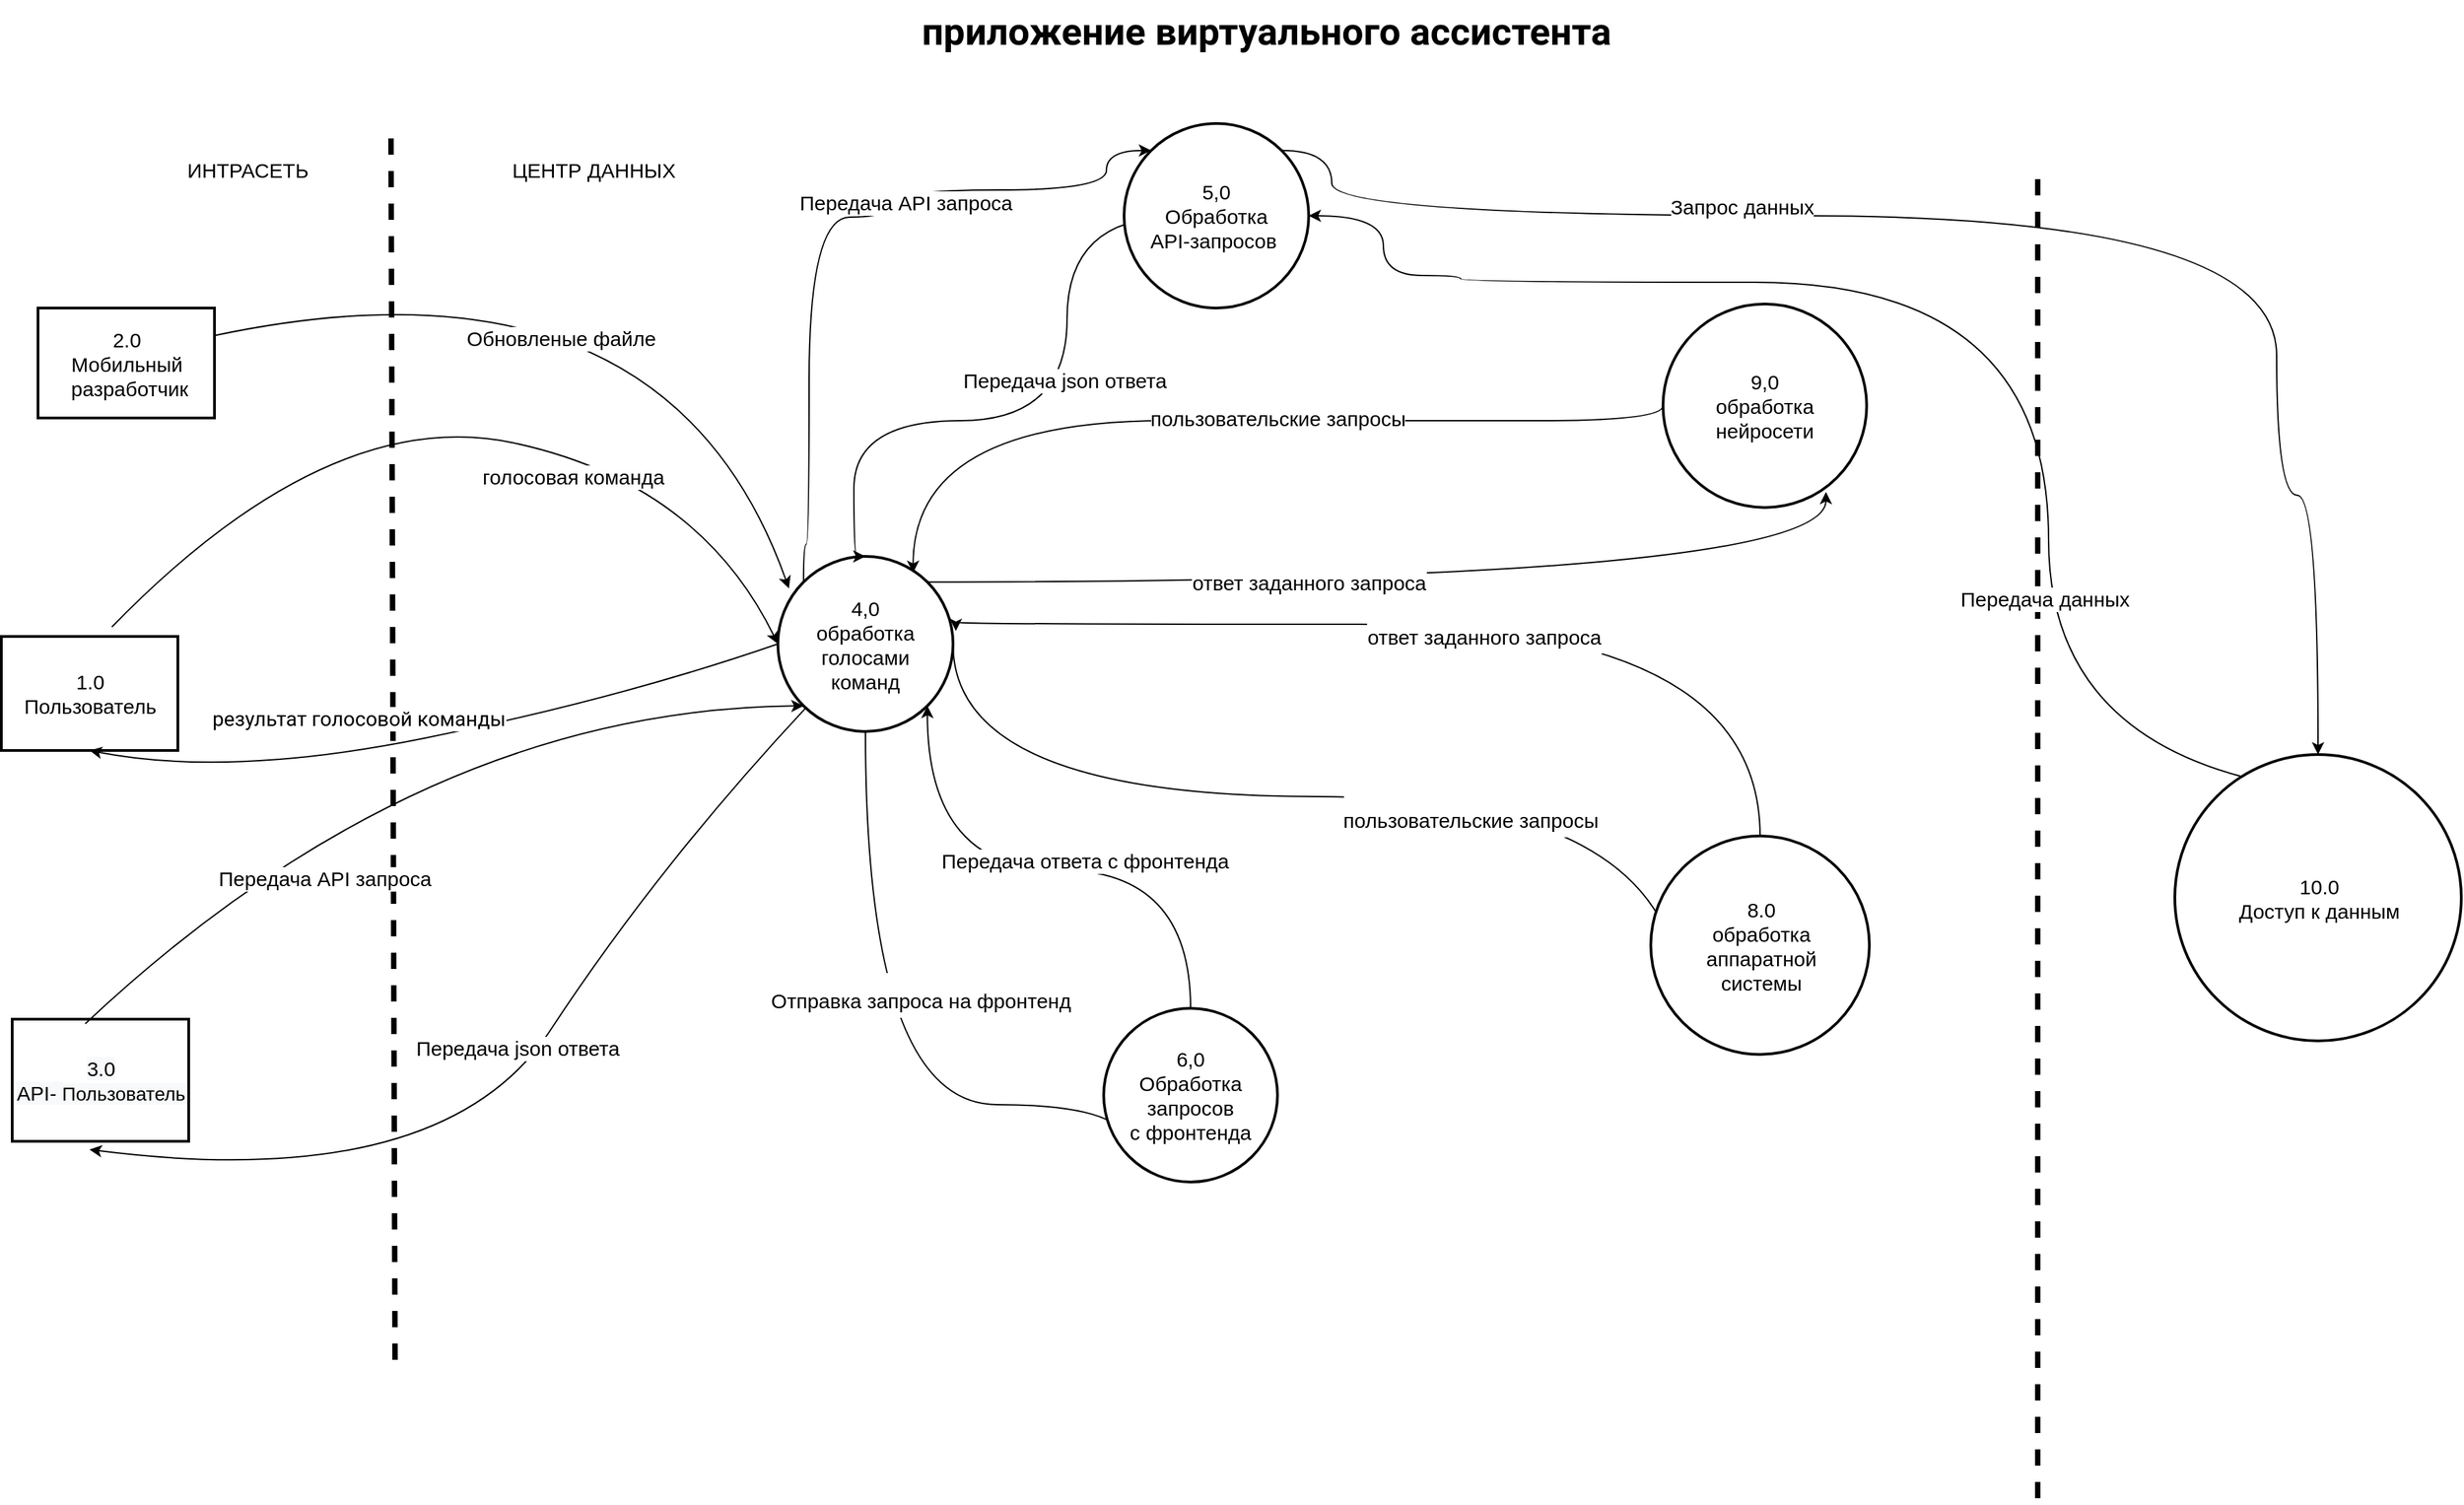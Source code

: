 <mxfile version="20.0.1" type="github">
  <diagram id="IhzEzsToBiXMktf6I1g5" name="Page-1">
    <mxGraphModel dx="2170" dy="1125" grid="0" gridSize="10" guides="1" tooltips="1" connect="1" arrows="1" fold="1" page="0" pageScale="1" pageWidth="827" pageHeight="1169" math="0" shadow="0">
      <root>
        <mxCell id="0" />
        <mxCell id="1" parent="0" />
        <mxCell id="C1wmLBce0w5cXy57Bqss-13" value="" style="endArrow=none;html=1;rounded=0;fontSize=15;dashed=1;strokeWidth=4;shadow=0;fontStyle=0;exitX=0.399;exitY=-0.267;exitDx=0;exitDy=0;exitPerimeter=0;" parent="1" source="C1wmLBce0w5cXy57Bqss-17" edge="1">
          <mxGeometry width="50" height="50" relative="1" as="geometry">
            <mxPoint x="405" y="172.0" as="sourcePoint" />
            <mxPoint x="405" y="1046" as="targetPoint" />
          </mxGeometry>
        </mxCell>
        <mxCell id="C1wmLBce0w5cXy57Bqss-15" value="&lt;div style=&quot;line-height: 0.9; font-size: 15px;&quot;&gt;&lt;br style=&quot;font-size: 15px;&quot;&gt;&lt;/div&gt;&lt;div style=&quot;display: none; font-size: 15px;&quot; id=&quot;SDCloudData&quot;&gt;&lt;/div&gt;" style="text;whiteSpace=wrap;html=1;fontSize=15;fontStyle=0" parent="1" vertex="1">
          <mxGeometry x="392" y="165" width="3" height="15" as="geometry" />
        </mxCell>
        <mxCell id="C1wmLBce0w5cXy57Bqss-16" value="1.0&lt;br style=&quot;font-size: 15px;&quot;&gt;Пользователь&lt;div style=&quot;display: none; font-size: 15px;&quot; id=&quot;SDCloudData&quot;&gt;&lt;/div&gt;" style="html=1;dashed=0;whitespace=wrap;fontStyle=0;fontSize=15;strokeWidth=2;" parent="1" vertex="1">
          <mxGeometry x="115" y="509" width="130" height="84" as="geometry" />
        </mxCell>
        <mxCell id="C1wmLBce0w5cXy57Bqss-17" value="ИНТРАСЕТЬ&amp;nbsp; &amp;nbsp; &amp;nbsp; &amp;nbsp; &amp;nbsp; &amp;nbsp; &amp;nbsp; &amp;nbsp; &amp;nbsp; &amp;nbsp; &amp;nbsp; &amp;nbsp; &amp;nbsp; &amp;nbsp; &amp;nbsp; &amp;nbsp; &amp;nbsp; &amp;nbsp; ЦЕНТР ДАННЫХ&lt;div style=&quot;display: none; font-size: 15px;&quot; id=&quot;SDCloudData&quot;&gt;&lt;/div&gt;" style="text;whiteSpace=wrap;html=1;strokeWidth=2;fontStyle=0;fontSize=15;" parent="1" vertex="1">
          <mxGeometry x="250" y="150" width="381" height="30" as="geometry" />
        </mxCell>
        <mxCell id="C1wmLBce0w5cXy57Bqss-18" value="&lt;span style=&quot;font-family: Roboto, -apple-system, BlinkMacSystemFont, &amp;quot;Apple Color Emoji&amp;quot;, &amp;quot;Segoe UI&amp;quot;, Oxygen, Ubuntu, Cantarell, &amp;quot;Fira Sans&amp;quot;, &amp;quot;Droid Sans&amp;quot;, &amp;quot;Helvetica Neue&amp;quot;, sans-serif; font-size: 28px;&quot;&gt;приложение виртуального ассистента&lt;/span&gt;" style="text;whiteSpace=wrap;html=1;fontSize=28;fontStyle=1;align=center;" parent="1" vertex="1">
          <mxGeometry x="747" y="40" width="600" height="48" as="geometry" />
        </mxCell>
        <mxCell id="C1wmLBce0w5cXy57Bqss-19" value="2.0&lt;br style=&quot;font-size: 15px;&quot;&gt;Мобильный&lt;br style=&quot;font-size: 15px;&quot;&gt;&amp;nbsp;разработчик&lt;div style=&quot;display: none; font-size: 15px;&quot; id=&quot;SDCloudData&quot;&gt;&lt;/div&gt;" style="html=1;dashed=0;whitespace=wrap;fontStyle=0;fontSize=15;strokeWidth=2;" parent="1" vertex="1">
          <mxGeometry x="142" y="267" width="130" height="81" as="geometry" />
        </mxCell>
        <mxCell id="C1wmLBce0w5cXy57Bqss-20" value="&lt;span style=&quot;background-color: rgb(248, 249, 250);&quot;&gt;3.0&lt;/span&gt;&lt;br style=&quot;background-color: rgb(248, 249, 250);&quot;&gt;&lt;span style=&quot;background-color: rgb(248, 249, 250);&quot;&gt;API-&amp;nbsp;&lt;/span&gt;&lt;span style=&quot;background-color: rgb(248, 249, 250); font-size: 14px;&quot;&gt;Пользователь&lt;/span&gt;&lt;br style=&quot;font-size: 15px;&quot;&gt;&lt;div style=&quot;display: none; font-size: 15px;&quot; id=&quot;SDCloudData&quot;&gt;&lt;/div&gt;" style="html=1;dashed=0;whitespace=wrap;fontStyle=0;fontSize=15;strokeWidth=2;" parent="1" vertex="1">
          <mxGeometry x="123" y="791" width="130" height="90" as="geometry" />
        </mxCell>
        <mxCell id="C1wmLBce0w5cXy57Bqss-21" value="" style="curved=1;endArrow=classic;html=1;rounded=0;fontSize=15;exitX=0.626;exitY=-0.083;exitDx=0;exitDy=0;exitPerimeter=0;entryX=0;entryY=0.5;entryDx=0;entryDy=0;fontStyle=0" parent="1" source="C1wmLBce0w5cXy57Bqss-16" target="GBtB8UjbD1A0Evd2xpRH-1" edge="1">
          <mxGeometry width="50" height="50" relative="1" as="geometry">
            <mxPoint x="266" y="442" as="sourcePoint" />
            <mxPoint x="674.218" y="429.064" as="targetPoint" />
            <Array as="points">
              <mxPoint x="357" y="337" />
              <mxPoint x="629" y="396" />
            </Array>
          </mxGeometry>
        </mxCell>
        <mxCell id="C1wmLBce0w5cXy57Bqss-22" value="&lt;span style=&quot;font-size: 15px;&quot;&gt;голосовая команда&lt;/span&gt;" style="edgeLabel;html=1;align=center;verticalAlign=middle;resizable=0;points=[];fontSize=15;fontStyle=0" parent="C1wmLBce0w5cXy57Bqss-21" vertex="1" connectable="0">
          <mxGeometry x="0.241" y="-22" relative="1" as="geometry">
            <mxPoint x="20" y="-3" as="offset" />
          </mxGeometry>
        </mxCell>
        <mxCell id="C1wmLBce0w5cXy57Bqss-23" value="" style="curved=1;endArrow=classic;html=1;rounded=0;fontSize=15;entryX=0.5;entryY=1;entryDx=0;entryDy=0;exitX=0;exitY=0.5;exitDx=0;exitDy=0;fontStyle=0" parent="1" source="GBtB8UjbD1A0Evd2xpRH-1" target="C1wmLBce0w5cXy57Bqss-16" edge="1">
          <mxGeometry width="50" height="50" relative="1" as="geometry">
            <mxPoint x="681.503" y="420.503" as="sourcePoint" />
            <mxPoint x="290" y="210" as="targetPoint" />
            <Array as="points">
              <mxPoint x="570" y="555" />
              <mxPoint x="283" y="613" />
            </Array>
          </mxGeometry>
        </mxCell>
        <mxCell id="C1wmLBce0w5cXy57Bqss-24" value="&lt;span style=&quot;font-family: Roboto, -apple-system, BlinkMacSystemFont, &amp;quot;Apple Color Emoji&amp;quot;, &amp;quot;Segoe UI&amp;quot;, Oxygen, Ubuntu, Cantarell, &amp;quot;Fira Sans&amp;quot;, &amp;quot;Droid Sans&amp;quot;, &amp;quot;Helvetica Neue&amp;quot;, sans-serif; font-size: 15px; text-align: start;&quot;&gt;результат голосовой команды&lt;/span&gt;" style="edgeLabel;html=1;align=center;verticalAlign=middle;resizable=0;points=[];fontSize=15;fontStyle=0" parent="C1wmLBce0w5cXy57Bqss-23" vertex="1" connectable="0">
          <mxGeometry x="0.404" y="-17" relative="1" as="geometry">
            <mxPoint x="49" y="-18" as="offset" />
          </mxGeometry>
        </mxCell>
        <mxCell id="C1wmLBce0w5cXy57Bqss-25" value="" style="curved=1;endArrow=classic;html=1;rounded=0;fontSize=15;exitX=1;exitY=0.25;exitDx=0;exitDy=0;entryX=0.063;entryY=0.183;entryDx=0;entryDy=0;fontStyle=0;entryPerimeter=0;" parent="1" source="C1wmLBce0w5cXy57Bqss-19" target="GBtB8UjbD1A0Evd2xpRH-1" edge="1">
          <mxGeometry width="50" height="50" relative="1" as="geometry">
            <mxPoint x="400" y="290" as="sourcePoint" />
            <mxPoint x="731" y="400" as="targetPoint" />
            <Array as="points">
              <mxPoint x="604" y="217" />
            </Array>
          </mxGeometry>
        </mxCell>
        <mxCell id="C1wmLBce0w5cXy57Bqss-26" value="Обновленые файле" style="edgeLabel;html=1;align=center;verticalAlign=middle;resizable=0;points=[];fontSize=15;fontStyle=0" parent="C1wmLBce0w5cXy57Bqss-25" vertex="1" connectable="0">
          <mxGeometry x="0.3" y="-18" relative="1" as="geometry">
            <mxPoint x="-80" y="11" as="offset" />
          </mxGeometry>
        </mxCell>
        <mxCell id="C1wmLBce0w5cXy57Bqss-27" value="" style="curved=1;endArrow=classic;html=1;rounded=0;fontSize=15;exitX=0.414;exitY=0.037;exitDx=0;exitDy=0;entryX=0;entryY=1;entryDx=0;entryDy=0;exitPerimeter=0;fontStyle=0" parent="1" source="C1wmLBce0w5cXy57Bqss-20" target="GBtB8UjbD1A0Evd2xpRH-1" edge="1">
          <mxGeometry width="50" height="50" relative="1" as="geometry">
            <mxPoint x="213" y="519" as="sourcePoint" />
            <mxPoint x="681.503" y="519.497" as="targetPoint" />
            <Array as="points">
              <mxPoint x="423" y="563" />
            </Array>
          </mxGeometry>
        </mxCell>
        <mxCell id="C1wmLBce0w5cXy57Bqss-28" value="Передача АPI запроса" style="edgeLabel;html=1;align=center;verticalAlign=middle;resizable=0;points=[];fontSize=15;fontStyle=0" parent="C1wmLBce0w5cXy57Bqss-27" vertex="1" connectable="0">
          <mxGeometry x="-0.311" y="-5" relative="1" as="geometry">
            <mxPoint x="17" y="35" as="offset" />
          </mxGeometry>
        </mxCell>
        <mxCell id="C1wmLBce0w5cXy57Bqss-29" value="" style="curved=1;endArrow=classic;html=1;rounded=0;fontSize=15;entryX=0.438;entryY=1.068;entryDx=0;entryDy=0;entryPerimeter=0;fontStyle=0" parent="1" source="GBtB8UjbD1A0Evd2xpRH-1" target="C1wmLBce0w5cXy57Bqss-20" edge="1">
          <mxGeometry width="50" height="50" relative="1" as="geometry">
            <mxPoint x="731" y="540" as="sourcePoint" />
            <mxPoint x="175" y="572" as="targetPoint" />
            <Array as="points">
              <mxPoint x="599" y="678" />
              <mxPoint x="440" y="920" />
            </Array>
          </mxGeometry>
        </mxCell>
        <mxCell id="C1wmLBce0w5cXy57Bqss-30" value="Передача json ответа" style="edgeLabel;html=1;align=center;verticalAlign=middle;resizable=0;points=[];fontSize=15;fontStyle=0" parent="C1wmLBce0w5cXy57Bqss-29" vertex="1" connectable="0">
          <mxGeometry x="0.272" y="-8" relative="1" as="geometry">
            <mxPoint x="57" y="-100" as="offset" />
          </mxGeometry>
        </mxCell>
        <mxCell id="GBtB8UjbD1A0Evd2xpRH-27" style="edgeStyle=orthogonalEdgeStyle;curved=1;rounded=0;orthogonalLoop=1;jettySize=auto;html=1;exitX=0;exitY=0;exitDx=0;exitDy=0;entryX=0;entryY=0;entryDx=0;entryDy=0;fontSize=15;fontStyle=0" parent="1" source="GBtB8UjbD1A0Evd2xpRH-1" target="GBtB8UjbD1A0Evd2xpRH-2" edge="1">
          <mxGeometry relative="1" as="geometry">
            <Array as="points">
              <mxPoint x="710" y="441" />
              <mxPoint x="710" y="200" />
              <mxPoint x="770" y="200" />
              <mxPoint x="770" y="180" />
              <mxPoint x="929" y="180" />
            </Array>
          </mxGeometry>
        </mxCell>
        <mxCell id="GBtB8UjbD1A0Evd2xpRH-29" value="Передача АPI запроса" style="edgeLabel;html=1;align=center;verticalAlign=middle;resizable=0;points=[];fontSize=15;fontStyle=0" parent="GBtB8UjbD1A0Evd2xpRH-27" vertex="1" connectable="0">
          <mxGeometry x="0.015" y="-1" relative="1" as="geometry">
            <mxPoint x="52" y="-12" as="offset" />
          </mxGeometry>
        </mxCell>
        <mxCell id="GBtB8UjbD1A0Evd2xpRH-31" style="edgeStyle=orthogonalEdgeStyle;curved=1;rounded=0;orthogonalLoop=1;jettySize=auto;html=1;exitX=1;exitY=0;exitDx=0;exitDy=0;entryX=0.8;entryY=0.923;entryDx=0;entryDy=0;entryPerimeter=0;fontSize=15;fontStyle=0" parent="1" source="GBtB8UjbD1A0Evd2xpRH-1" target="GBtB8UjbD1A0Evd2xpRH-5" edge="1">
          <mxGeometry relative="1" as="geometry" />
        </mxCell>
        <mxCell id="GBtB8UjbD1A0Evd2xpRH-34" value="ответ заданного запроса" style="edgeLabel;html=1;align=center;verticalAlign=middle;resizable=0;points=[];fontSize=15;fontStyle=0" parent="GBtB8UjbD1A0Evd2xpRH-31" vertex="1" connectable="0">
          <mxGeometry x="0.062" y="18" relative="1" as="geometry">
            <mxPoint x="-106" y="18" as="offset" />
          </mxGeometry>
        </mxCell>
        <mxCell id="zgL12Joh255LxH6T7tpB-2" style="edgeStyle=orthogonalEdgeStyle;rounded=0;orthogonalLoop=1;jettySize=auto;html=1;exitX=0.5;exitY=1;exitDx=0;exitDy=0;entryX=0;entryY=1;entryDx=0;entryDy=0;fontSize=28;curved=1;" edge="1" parent="1" source="GBtB8UjbD1A0Evd2xpRH-1" target="GBtB8UjbD1A0Evd2xpRH-4">
          <mxGeometry relative="1" as="geometry">
            <Array as="points">
              <mxPoint x="752" y="854" />
            </Array>
          </mxGeometry>
        </mxCell>
        <mxCell id="zgL12Joh255LxH6T7tpB-3" value="&lt;span style=&quot;font-size: 15px;&quot;&gt;Отправка запроса на фронтенд&lt;/span&gt;" style="edgeLabel;html=1;align=center;verticalAlign=middle;resizable=0;points=[];fontSize=28;" vertex="1" connectable="0" parent="zgL12Joh255LxH6T7tpB-2">
          <mxGeometry x="-0.232" y="40" relative="1" as="geometry">
            <mxPoint y="-1" as="offset" />
          </mxGeometry>
        </mxCell>
        <mxCell id="zgL12Joh255LxH6T7tpB-4" style="edgeStyle=orthogonalEdgeStyle;curved=1;rounded=0;orthogonalLoop=1;jettySize=auto;html=1;exitX=1;exitY=0.5;exitDx=0;exitDy=0;entryX=0;entryY=1;entryDx=0;entryDy=0;fontSize=28;" edge="1" parent="1" source="GBtB8UjbD1A0Evd2xpRH-1" target="GBtB8UjbD1A0Evd2xpRH-37">
          <mxGeometry relative="1" as="geometry">
            <Array as="points">
              <mxPoint x="816" y="627" />
              <mxPoint x="1354" y="627" />
            </Array>
          </mxGeometry>
        </mxCell>
        <mxCell id="zgL12Joh255LxH6T7tpB-5" value="&lt;span style=&quot;font-size: 15px;&quot;&gt;пользовательские запросы&lt;/span&gt;" style="edgeLabel;html=1;align=center;verticalAlign=middle;resizable=0;points=[];fontSize=28;" vertex="1" connectable="0" parent="zgL12Joh255LxH6T7tpB-4">
          <mxGeometry x="0.207" y="-13" relative="1" as="geometry">
            <mxPoint as="offset" />
          </mxGeometry>
        </mxCell>
        <mxCell id="GBtB8UjbD1A0Evd2xpRH-1" value="4,0&lt;br style=&quot;font-size: 15px;&quot;&gt;&lt;span style=&quot;&quot;&gt;обработка&lt;/span&gt;&lt;br style=&quot;&quot;&gt;&lt;span style=&quot;&quot;&gt;голосами&lt;/span&gt;&lt;br style=&quot;&quot;&gt;&lt;span style=&quot;&quot;&gt;команд&lt;/span&gt;" style="ellipse;whiteSpace=wrap;html=1;aspect=fixed;strokeWidth=2;fontSize=15;fontStyle=0" parent="1" vertex="1">
          <mxGeometry x="687" y="450" width="129" height="129" as="geometry" />
        </mxCell>
        <mxCell id="GBtB8UjbD1A0Evd2xpRH-28" style="edgeStyle=orthogonalEdgeStyle;curved=1;rounded=0;orthogonalLoop=1;jettySize=auto;html=1;exitX=1;exitY=0;exitDx=0;exitDy=0;entryX=0.5;entryY=0;entryDx=0;entryDy=0;fontSize=15;fontStyle=0" parent="1" source="GBtB8UjbD1A0Evd2xpRH-2" target="GBtB8UjbD1A0Evd2xpRH-1" edge="1">
          <mxGeometry relative="1" as="geometry">
            <Array as="points">
              <mxPoint x="900" y="200" />
              <mxPoint x="900" y="350" />
              <mxPoint x="743" y="350" />
            </Array>
          </mxGeometry>
        </mxCell>
        <mxCell id="GBtB8UjbD1A0Evd2xpRH-30" value="Передача json ответа" style="edgeLabel;html=1;align=center;verticalAlign=middle;resizable=0;points=[];fontSize=15;fontStyle=0" parent="GBtB8UjbD1A0Evd2xpRH-28" vertex="1" connectable="0">
          <mxGeometry x="-0.207" y="-9" relative="1" as="geometry">
            <mxPoint x="7" y="80" as="offset" />
          </mxGeometry>
        </mxCell>
        <mxCell id="GBtB8UjbD1A0Evd2xpRH-75" style="edgeStyle=orthogonalEdgeStyle;curved=1;rounded=0;orthogonalLoop=1;jettySize=auto;html=1;exitX=1;exitY=0;exitDx=0;exitDy=0;entryX=0.5;entryY=0;entryDx=0;entryDy=0;fontSize=15;fontStyle=0" parent="1" source="GBtB8UjbD1A0Evd2xpRH-2" target="GBtB8UjbD1A0Evd2xpRH-44" edge="1">
          <mxGeometry relative="1" as="geometry">
            <Array as="points">
              <mxPoint x="1095" y="151" />
              <mxPoint x="1095" y="199" />
              <mxPoint x="1791" y="199" />
              <mxPoint x="1791" y="405" />
              <mxPoint x="1821" y="405" />
            </Array>
          </mxGeometry>
        </mxCell>
        <mxCell id="GBtB8UjbD1A0Evd2xpRH-78" value="Запрос данных" style="edgeLabel;html=1;align=center;verticalAlign=middle;resizable=0;points=[];fontSize=15;fontStyle=0" parent="GBtB8UjbD1A0Evd2xpRH-75" vertex="1" connectable="0">
          <mxGeometry x="0.322" y="-34" relative="1" as="geometry">
            <mxPoint x="-360" y="-25" as="offset" />
          </mxGeometry>
        </mxCell>
        <mxCell id="GBtB8UjbD1A0Evd2xpRH-2" value="5,0&lt;br style=&quot;font-size: 15px;&quot;&gt;Обработка&lt;br style=&quot;font-size: 15px;&quot;&gt;API-запросов&amp;nbsp;" style="ellipse;whiteSpace=wrap;html=1;aspect=fixed;fillColor=default;fontSize=15;fontStyle=0;strokeWidth=2;" parent="1" vertex="1">
          <mxGeometry x="942" y="131" width="136" height="136" as="geometry" />
        </mxCell>
        <mxCell id="GBtB8UjbD1A0Evd2xpRH-13" style="edgeStyle=orthogonalEdgeStyle;curved=1;rounded=0;orthogonalLoop=1;jettySize=auto;html=1;exitX=0.5;exitY=0;exitDx=0;exitDy=0;entryX=1;entryY=1;entryDx=0;entryDy=0;fontSize=15;fontStyle=0" parent="1" source="GBtB8UjbD1A0Evd2xpRH-4" target="GBtB8UjbD1A0Evd2xpRH-1" edge="1">
          <mxGeometry relative="1" as="geometry" />
        </mxCell>
        <mxCell id="GBtB8UjbD1A0Evd2xpRH-15" value="Передача ответа с фронтенда" style="edgeLabel;html=1;align=center;verticalAlign=middle;resizable=0;points=[];fontSize=15;fontStyle=0" parent="GBtB8UjbD1A0Evd2xpRH-13" vertex="1" connectable="0">
          <mxGeometry x="-0.081" y="29" relative="1" as="geometry">
            <mxPoint x="11" y="-36" as="offset" />
          </mxGeometry>
        </mxCell>
        <mxCell id="GBtB8UjbD1A0Evd2xpRH-4" value="6,0&lt;br style=&quot;font-size: 15px;&quot;&gt;Обработка запросов&lt;br style=&quot;font-size: 15px;&quot;&gt;с фронтенда" style="ellipse;whiteSpace=wrap;html=1;aspect=fixed;fillColor=default;fontSize=15;fontStyle=0;strokeWidth=2;" parent="1" vertex="1">
          <mxGeometry x="927" y="783" width="128" height="128" as="geometry" />
        </mxCell>
        <mxCell id="GBtB8UjbD1A0Evd2xpRH-32" style="edgeStyle=orthogonalEdgeStyle;curved=1;rounded=0;orthogonalLoop=1;jettySize=auto;html=1;exitX=0;exitY=0.5;exitDx=0;exitDy=0;entryX=0.772;entryY=0.094;entryDx=0;entryDy=0;entryPerimeter=0;fontSize=15;fontStyle=0" parent="1" source="GBtB8UjbD1A0Evd2xpRH-5" target="GBtB8UjbD1A0Evd2xpRH-1" edge="1">
          <mxGeometry relative="1" as="geometry">
            <Array as="points">
              <mxPoint x="1160" y="350" />
              <mxPoint x="779" y="350" />
            </Array>
          </mxGeometry>
        </mxCell>
        <mxCell id="GBtB8UjbD1A0Evd2xpRH-33" value="пользовательские запросы" style="edgeLabel;html=1;align=center;verticalAlign=middle;resizable=0;points=[];fontSize=15;fontStyle=0" parent="GBtB8UjbD1A0Evd2xpRH-32" vertex="1" connectable="0">
          <mxGeometry x="-0.126" y="-2" relative="1" as="geometry">
            <mxPoint as="offset" />
          </mxGeometry>
        </mxCell>
        <mxCell id="GBtB8UjbD1A0Evd2xpRH-5" value="9,0&lt;br style=&quot;font-size: 15px;&quot;&gt;обработка нейросети" style="ellipse;whiteSpace=wrap;html=1;aspect=fixed;fillColor=default;fontSize=15;fontStyle=0;strokeWidth=2;" parent="1" vertex="1">
          <mxGeometry x="1339" y="264" width="150" height="150" as="geometry" />
        </mxCell>
        <mxCell id="GBtB8UjbD1A0Evd2xpRH-35" value="" style="endArrow=none;html=1;rounded=0;fontSize=15;dashed=1;strokeWidth=4;shadow=0;fontStyle=0" parent="1" edge="1">
          <mxGeometry width="50" height="50" relative="1" as="geometry">
            <mxPoint x="1615" y="172" as="sourcePoint" />
            <mxPoint x="1615" y="1145" as="targetPoint" />
          </mxGeometry>
        </mxCell>
        <mxCell id="zgL12Joh255LxH6T7tpB-6" style="edgeStyle=orthogonalEdgeStyle;curved=1;rounded=0;orthogonalLoop=1;jettySize=auto;html=1;exitX=0.5;exitY=0;exitDx=0;exitDy=0;entryX=1.016;entryY=0.426;entryDx=0;entryDy=0;entryPerimeter=0;fontSize=28;" edge="1" parent="1" source="GBtB8UjbD1A0Evd2xpRH-37" target="GBtB8UjbD1A0Evd2xpRH-1">
          <mxGeometry relative="1" as="geometry">
            <Array as="points">
              <mxPoint x="1411" y="500" />
              <mxPoint x="818" y="500" />
            </Array>
          </mxGeometry>
        </mxCell>
        <mxCell id="zgL12Joh255LxH6T7tpB-7" value="&lt;span style=&quot;font-size: 15px;&quot;&gt;ответ заданного запроса&lt;/span&gt;" style="edgeLabel;html=1;align=center;verticalAlign=middle;resizable=0;points=[];fontSize=28;" vertex="1" connectable="0" parent="zgL12Joh255LxH6T7tpB-6">
          <mxGeometry x="-0.044" y="5" relative="1" as="geometry">
            <mxPoint as="offset" />
          </mxGeometry>
        </mxCell>
        <mxCell id="GBtB8UjbD1A0Evd2xpRH-37" value="8.0&lt;br style=&quot;font-size: 15px;&quot;&gt;обработка &lt;br&gt;аппаратной &lt;br&gt;системы" style="shape=ellipse;html=1;dashed=0;whitespace=wrap;aspect=fixed;perimeter=ellipsePerimeter;fontSize=15;strokeWidth=2;fillColor=default;fontStyle=0" parent="1" vertex="1">
          <mxGeometry x="1330" y="656" width="161" height="161" as="geometry" />
        </mxCell>
        <mxCell id="GBtB8UjbD1A0Evd2xpRH-76" style="edgeStyle=orthogonalEdgeStyle;curved=1;rounded=0;orthogonalLoop=1;jettySize=auto;html=1;exitX=1;exitY=0;exitDx=0;exitDy=0;entryX=1;entryY=0.5;entryDx=0;entryDy=0;fontSize=15;fontStyle=0" parent="1" source="GBtB8UjbD1A0Evd2xpRH-44" target="GBtB8UjbD1A0Evd2xpRH-2" edge="1">
          <mxGeometry relative="1" as="geometry">
            <Array as="points">
              <mxPoint x="1623" y="627" />
              <mxPoint x="1623" y="248" />
              <mxPoint x="1190" y="248" />
              <mxPoint x="1190" y="243" />
              <mxPoint x="1133" y="243" />
              <mxPoint x="1133" y="199" />
            </Array>
          </mxGeometry>
        </mxCell>
        <mxCell id="GBtB8UjbD1A0Evd2xpRH-77" value="Передача данных" style="edgeLabel;html=1;align=center;verticalAlign=middle;resizable=0;points=[];fontSize=15;fontStyle=0" parent="GBtB8UjbD1A0Evd2xpRH-76" vertex="1" connectable="0">
          <mxGeometry x="-0.448" y="4" relative="1" as="geometry">
            <mxPoint x="1" y="-75" as="offset" />
          </mxGeometry>
        </mxCell>
        <mxCell id="GBtB8UjbD1A0Evd2xpRH-44" value="10.0&lt;br style=&quot;font-size: 15px;&quot;&gt;Доступ к данным" style="shape=ellipse;html=1;dashed=0;whitespace=wrap;aspect=fixed;perimeter=ellipsePerimeter;fontSize=15;strokeWidth=2;fillColor=default;fontStyle=0" parent="1" vertex="1">
          <mxGeometry x="1716" y="596" width="211" height="211" as="geometry" />
        </mxCell>
      </root>
    </mxGraphModel>
  </diagram>
</mxfile>
